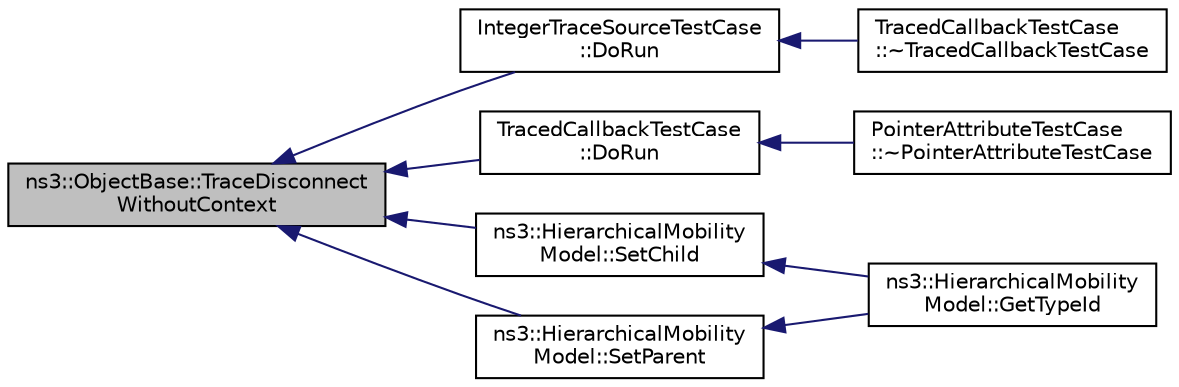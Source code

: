 digraph "ns3::ObjectBase::TraceDisconnectWithoutContext"
{
  edge [fontname="Helvetica",fontsize="10",labelfontname="Helvetica",labelfontsize="10"];
  node [fontname="Helvetica",fontsize="10",shape=record];
  rankdir="LR";
  Node1 [label="ns3::ObjectBase::TraceDisconnect\lWithoutContext",height=0.2,width=0.4,color="black", fillcolor="grey75", style="filled", fontcolor="black"];
  Node1 -> Node2 [dir="back",color="midnightblue",fontsize="10",style="solid"];
  Node2 [label="IntegerTraceSourceTestCase\l::DoRun",height=0.2,width=0.4,color="black", fillcolor="white", style="filled",URL="$d0/d0d/classIntegerTraceSourceTestCase.html#a93b846039781c0cc706eba043bd17e48",tooltip="Implementation to actually run this TestCase. "];
  Node2 -> Node3 [dir="back",color="midnightblue",fontsize="10",style="solid"];
  Node3 [label="TracedCallbackTestCase\l::~TracedCallbackTestCase",height=0.2,width=0.4,color="black", fillcolor="white", style="filled",URL="$db/d34/classTracedCallbackTestCase.html#ad19394e2f459c2d82791abd67f55a305"];
  Node1 -> Node4 [dir="back",color="midnightblue",fontsize="10",style="solid"];
  Node4 [label="TracedCallbackTestCase\l::DoRun",height=0.2,width=0.4,color="black", fillcolor="white", style="filled",URL="$db/d34/classTracedCallbackTestCase.html#af901e0ed1e263452efcd2f4c9ebbba47",tooltip="Implementation to actually run this TestCase. "];
  Node4 -> Node5 [dir="back",color="midnightblue",fontsize="10",style="solid"];
  Node5 [label="PointerAttributeTestCase\l::~PointerAttributeTestCase",height=0.2,width=0.4,color="black", fillcolor="white", style="filled",URL="$db/db3/classPointerAttributeTestCase.html#a85d685a722e9657b63da389291973cbf"];
  Node1 -> Node6 [dir="back",color="midnightblue",fontsize="10",style="solid"];
  Node6 [label="ns3::HierarchicalMobility\lModel::SetChild",height=0.2,width=0.4,color="black", fillcolor="white", style="filled",URL="$d3/d44/classns3_1_1HierarchicalMobilityModel.html#ac25ee0060180aaf841715684ad827521"];
  Node6 -> Node7 [dir="back",color="midnightblue",fontsize="10",style="solid"];
  Node7 [label="ns3::HierarchicalMobility\lModel::GetTypeId",height=0.2,width=0.4,color="black", fillcolor="white", style="filled",URL="$d3/d44/classns3_1_1HierarchicalMobilityModel.html#a0d4203c545238561910673a520994b76"];
  Node1 -> Node8 [dir="back",color="midnightblue",fontsize="10",style="solid"];
  Node8 [label="ns3::HierarchicalMobility\lModel::SetParent",height=0.2,width=0.4,color="black", fillcolor="white", style="filled",URL="$d3/d44/classns3_1_1HierarchicalMobilityModel.html#a703a6a61e730333fb1527ce03c893cff"];
  Node8 -> Node7 [dir="back",color="midnightblue",fontsize="10",style="solid"];
}
